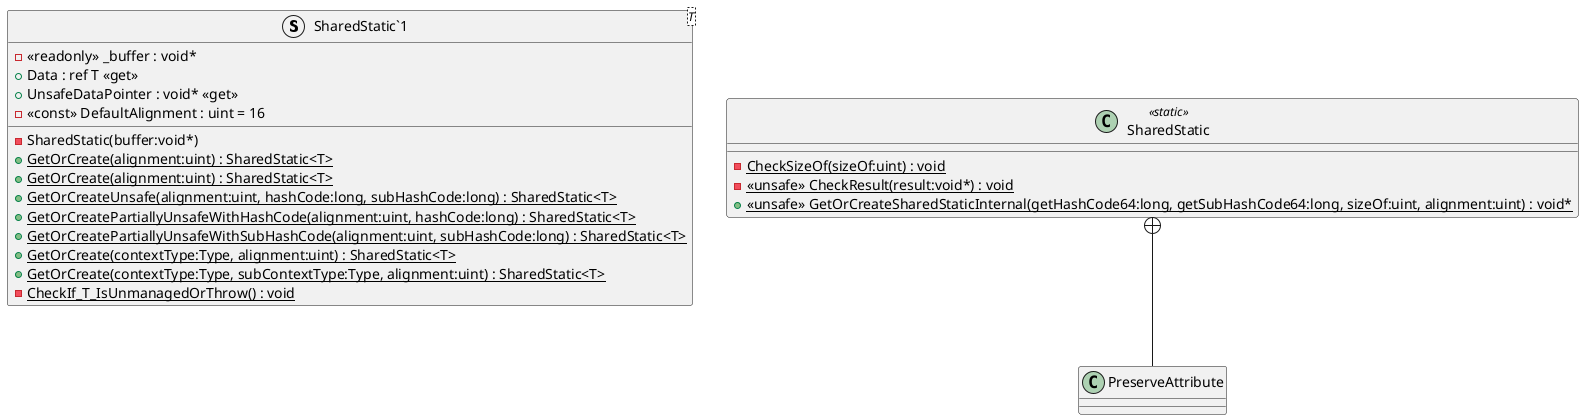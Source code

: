 @startuml
struct "SharedStatic`1"<T> {
    - <<readonly>> _buffer : void*
    - SharedStatic(buffer:void*)
    + Data : ref T <<get>>
    + UnsafeDataPointer : void* <<get>>
    + {static} GetOrCreate(alignment:uint) : SharedStatic<T>
    + {static} GetOrCreate(alignment:uint) : SharedStatic<T>
    - <<const>> DefaultAlignment : uint = 16
    + {static} GetOrCreateUnsafe(alignment:uint, hashCode:long, subHashCode:long) : SharedStatic<T>
    + {static} GetOrCreatePartiallyUnsafeWithHashCode(alignment:uint, hashCode:long) : SharedStatic<T>
    + {static} GetOrCreatePartiallyUnsafeWithSubHashCode(alignment:uint, subHashCode:long) : SharedStatic<T>
    + {static} GetOrCreate(contextType:Type, alignment:uint) : SharedStatic<T>
    + {static} GetOrCreate(contextType:Type, subContextType:Type, alignment:uint) : SharedStatic<T>
    - {static} CheckIf_T_IsUnmanagedOrThrow() : void
}
class SharedStatic <<static>> {
    - {static} CheckSizeOf(sizeOf:uint) : void
    - {static} <<unsafe>> CheckResult(result:void*) : void
    + {static} <<unsafe>> GetOrCreateSharedStaticInternal(getHashCode64:long, getSubHashCode64:long, sizeOf:uint, alignment:uint) : void*
}
class PreserveAttribute {
}
SharedStatic +-- PreserveAttribute
@enduml
